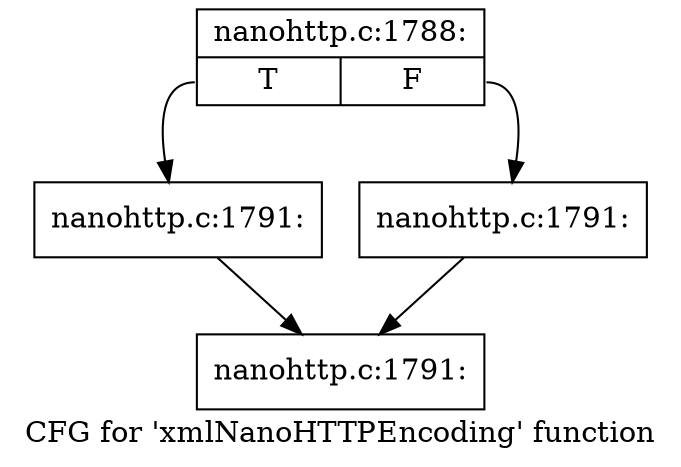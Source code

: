 digraph "CFG for 'xmlNanoHTTPEncoding' function" {
	label="CFG for 'xmlNanoHTTPEncoding' function";

	Node0x564de244b010 [shape=record,label="{nanohttp.c:1788:|{<s0>T|<s1>F}}"];
	Node0x564de244b010:s0 -> Node0x564de244bf00;
	Node0x564de244b010:s1 -> Node0x564de244bf50;
	Node0x564de244bf00 [shape=record,label="{nanohttp.c:1791:}"];
	Node0x564de244bf00 -> Node0x564de244bfa0;
	Node0x564de244bf50 [shape=record,label="{nanohttp.c:1791:}"];
	Node0x564de244bf50 -> Node0x564de244bfa0;
	Node0x564de244bfa0 [shape=record,label="{nanohttp.c:1791:}"];
}
